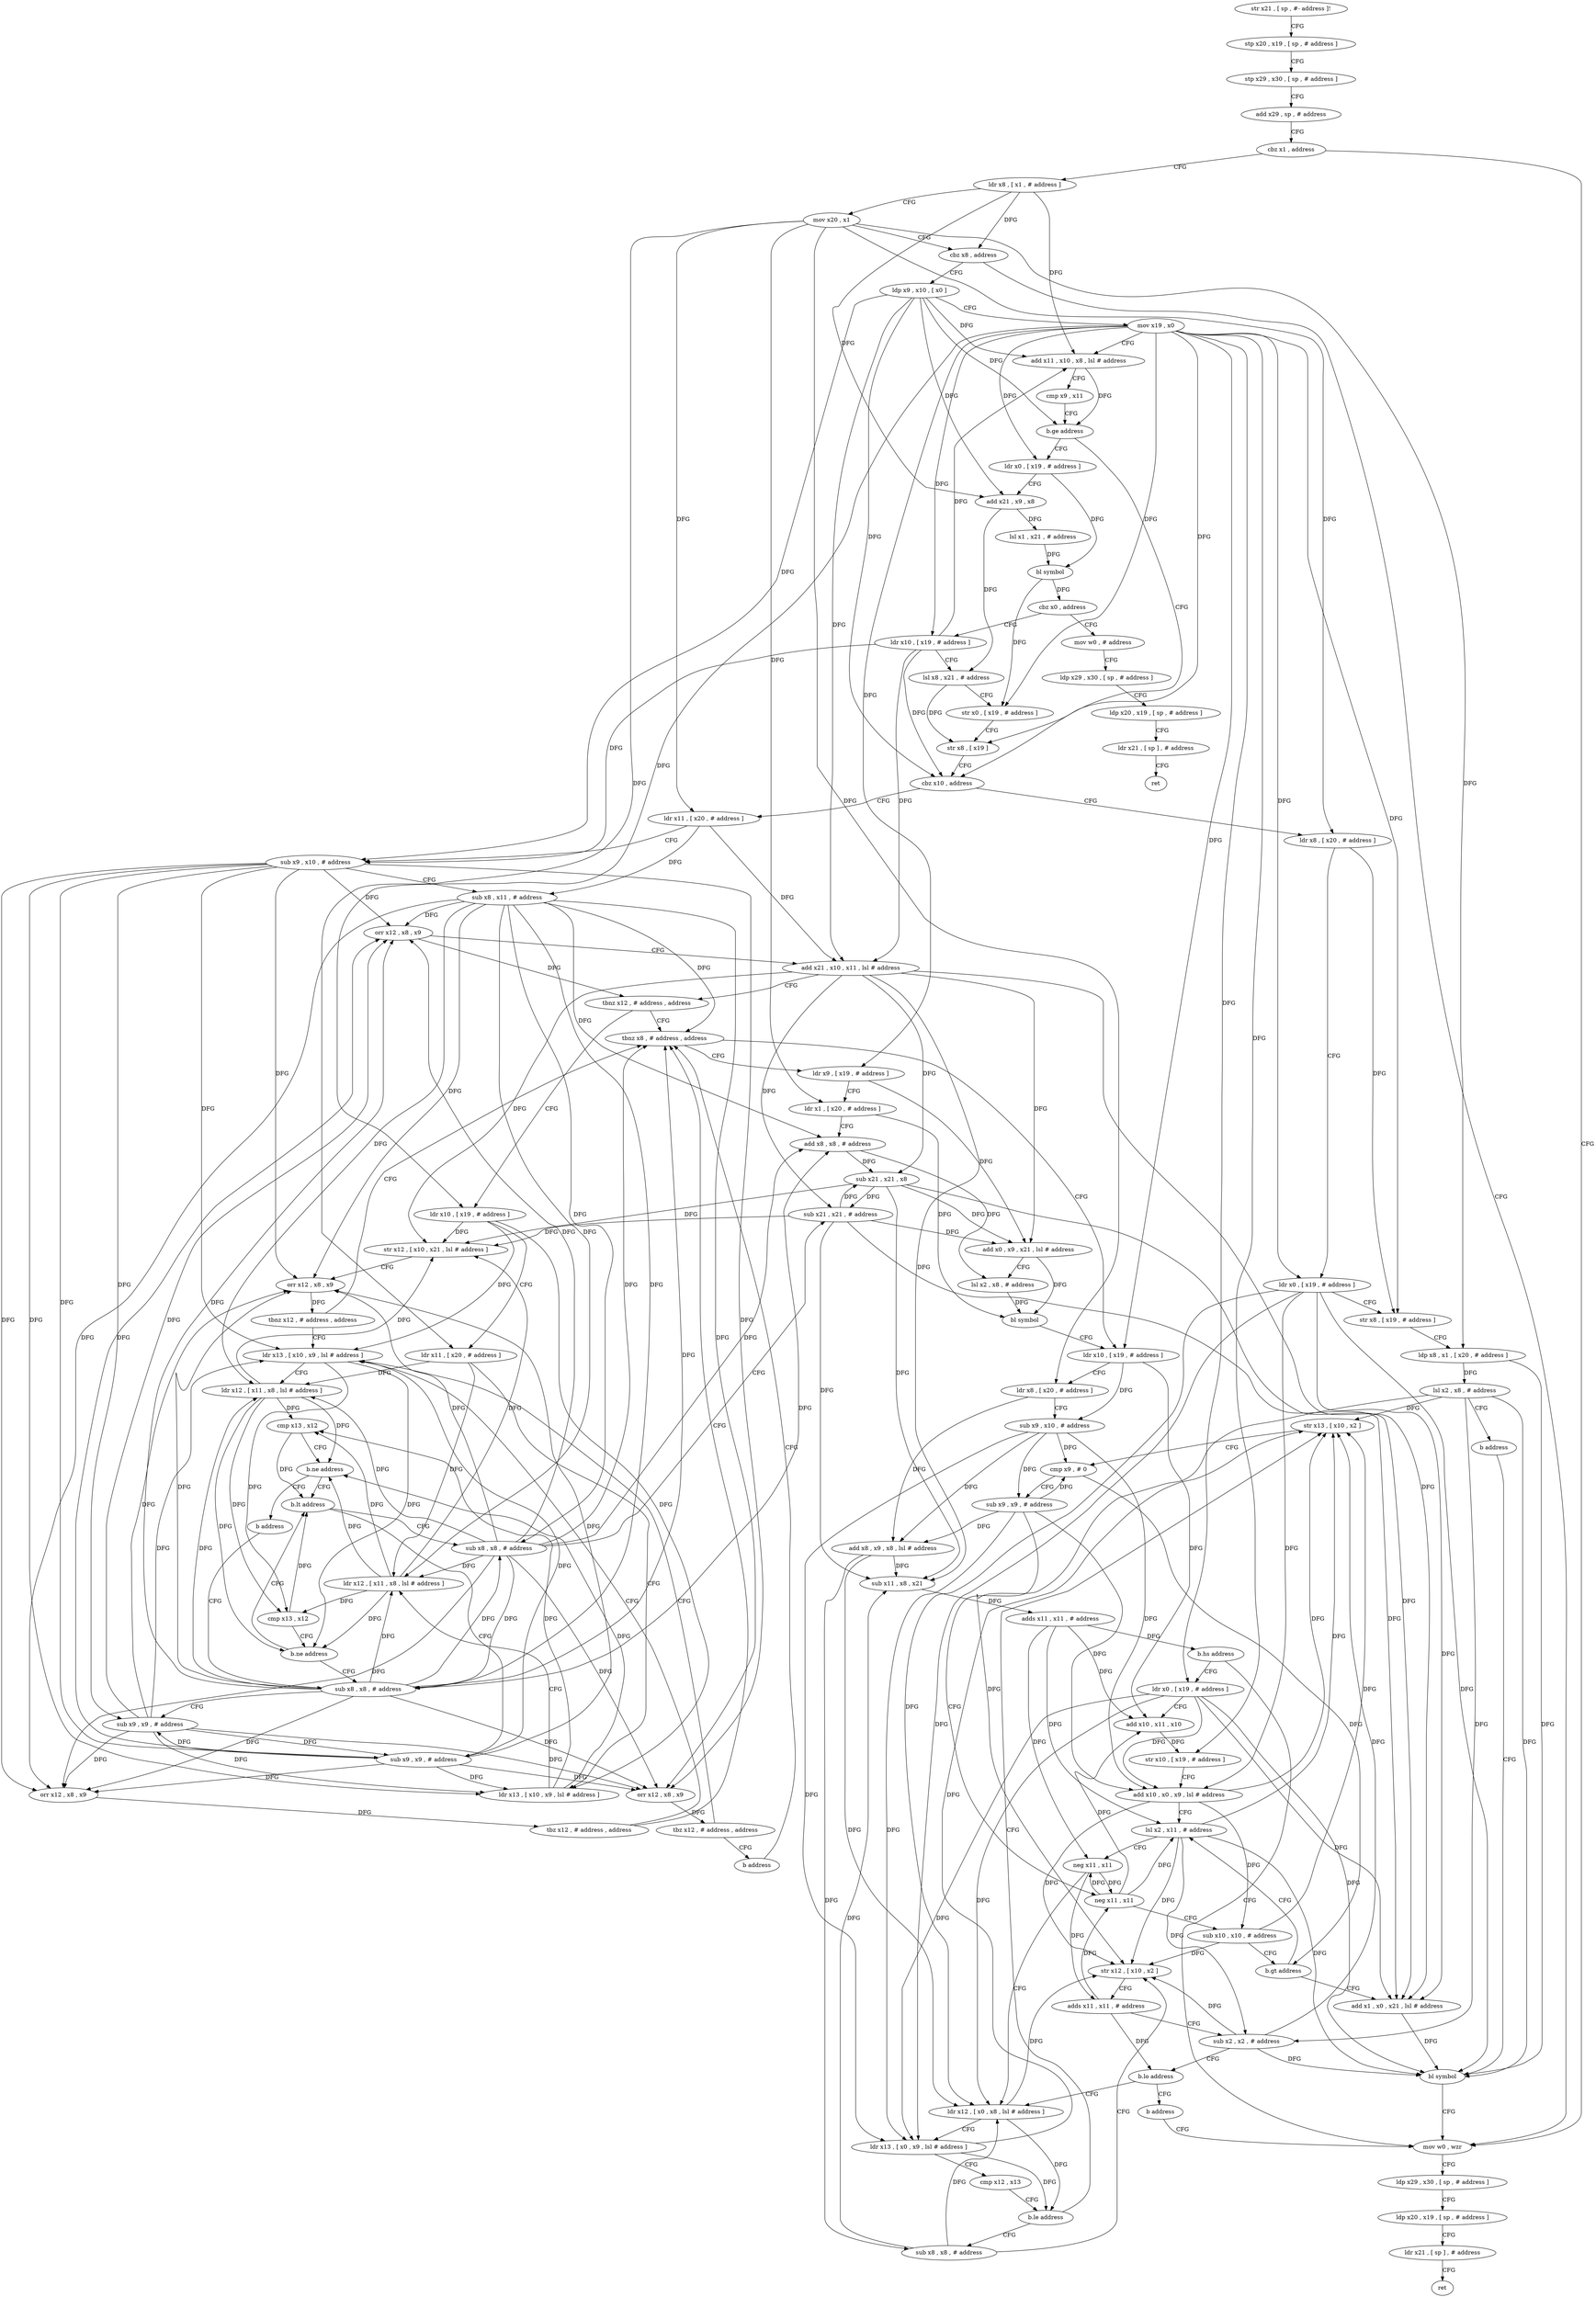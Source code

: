 digraph "func" {
"4258328" [label = "str x21 , [ sp , #- address ]!" ]
"4258332" [label = "stp x20 , x19 , [ sp , # address ]" ]
"4258336" [label = "stp x29 , x30 , [ sp , # address ]" ]
"4258340" [label = "add x29 , sp , # address" ]
"4258344" [label = "cbz x1 , address" ]
"4258700" [label = "mov w0 , wzr" ]
"4258348" [label = "ldr x8 , [ x1 , # address ]" ]
"4258704" [label = "ldp x29 , x30 , [ sp , # address ]" ]
"4258708" [label = "ldp x20 , x19 , [ sp , # address ]" ]
"4258712" [label = "ldr x21 , [ sp ] , # address" ]
"4258716" [label = "ret" ]
"4258352" [label = "mov x20 , x1" ]
"4258356" [label = "cbz x8 , address" ]
"4258360" [label = "ldp x9 , x10 , [ x0 ]" ]
"4258364" [label = "mov x19 , x0" ]
"4258368" [label = "add x11 , x10 , x8 , lsl # address" ]
"4258372" [label = "cmp x9 , x11" ]
"4258376" [label = "b.ge address" ]
"4258416" [label = "cbz x10 , address" ]
"4258380" [label = "ldr x0 , [ x19 , # address ]" ]
"4258720" [label = "ldr x8 , [ x20 , # address ]" ]
"4258420" [label = "ldr x11 , [ x20 , # address ]" ]
"4258384" [label = "add x21 , x9 , x8" ]
"4258388" [label = "lsl x1 , x21 , # address" ]
"4258392" [label = "bl symbol" ]
"4258396" [label = "cbz x0 , address" ]
"4258744" [label = "mov w0 , # address" ]
"4258400" [label = "ldr x10 , [ x19 , # address ]" ]
"4258724" [label = "ldr x0 , [ x19 , # address ]" ]
"4258728" [label = "str x8 , [ x19 , # address ]" ]
"4258732" [label = "ldp x8 , x1 , [ x20 , # address ]" ]
"4258736" [label = "lsl x2 , x8 , # address" ]
"4258740" [label = "b address" ]
"4258696" [label = "bl symbol" ]
"4258424" [label = "sub x9 , x10 , # address" ]
"4258428" [label = "sub x8 , x11 , # address" ]
"4258432" [label = "orr x12 , x8 , x9" ]
"4258436" [label = "add x21 , x10 , x11 , lsl # address" ]
"4258440" [label = "tbnz x12 , # address , address" ]
"4258544" [label = "tbnz x8 , # address , address" ]
"4258444" [label = "ldr x10 , [ x19 , # address ]" ]
"4258748" [label = "ldp x29 , x30 , [ sp , # address ]" ]
"4258752" [label = "ldp x20 , x19 , [ sp , # address ]" ]
"4258756" [label = "ldr x21 , [ sp ] , # address" ]
"4258760" [label = "ret" ]
"4258404" [label = "lsl x8 , x21 , # address" ]
"4258408" [label = "str x0 , [ x19 , # address ]" ]
"4258412" [label = "str x8 , [ x19 ]" ]
"4258576" [label = "ldr x10 , [ x19 , # address ]" ]
"4258548" [label = "ldr x9 , [ x19 , # address ]" ]
"4258448" [label = "ldr x11 , [ x20 , # address ]" ]
"4258452" [label = "ldr x13 , [ x10 , x9 , lsl # address ]" ]
"4258456" [label = "ldr x12 , [ x11 , x8 , lsl # address ]" ]
"4258460" [label = "cmp x13 , x12" ]
"4258464" [label = "b.ne address" ]
"4258528" [label = "b.lt address" ]
"4258468" [label = "b address" ]
"4258580" [label = "ldr x8 , [ x20 , # address ]" ]
"4258584" [label = "sub x9 , x10 , # address" ]
"4258588" [label = "add x8 , x9 , x8 , lsl # address" ]
"4258592" [label = "sub x11 , x8 , x21" ]
"4258596" [label = "adds x11 , x11 , # address" ]
"4258600" [label = "b.hs address" ]
"4258604" [label = "ldr x0 , [ x19 , # address ]" ]
"4258552" [label = "ldr x1 , [ x20 , # address ]" ]
"4258556" [label = "add x8 , x8 , # address" ]
"4258560" [label = "sub x21 , x21 , x8" ]
"4258564" [label = "add x0 , x9 , x21 , lsl # address" ]
"4258568" [label = "lsl x2 , x8 , # address" ]
"4258572" [label = "bl symbol" ]
"4258472" [label = "sub x8 , x8 , # address" ]
"4258532" [label = "sub x9 , x9 , # address" ]
"4258508" [label = "sub x8 , x8 , # address" ]
"4258608" [label = "add x10 , x11 , x10" ]
"4258612" [label = "str x10 , [ x19 , # address ]" ]
"4258616" [label = "add x10 , x0 , x9 , lsl # address" ]
"4258620" [label = "lsl x2 , x11 , # address" ]
"4258476" [label = "sub x21 , x21 , # address" ]
"4258480" [label = "str x12 , [ x10 , x21 , lsl # address ]" ]
"4258484" [label = "orr x12 , x8 , x9" ]
"4258488" [label = "tbnz x12 , # address , address" ]
"4258492" [label = "ldr x13 , [ x10 , x9 , lsl # address ]" ]
"4258536" [label = "orr x12 , x8 , x9" ]
"4258540" [label = "tbz x12 , # address , address" ]
"4258512" [label = "sub x9 , x9 , # address" ]
"4258516" [label = "orr x12 , x8 , x9" ]
"4258520" [label = "tbz x12 , # address , address" ]
"4258524" [label = "b address" ]
"4258668" [label = "str x13 , [ x10 , x2 ]" ]
"4258672" [label = "cmp x9 , # 0" ]
"4258676" [label = "sub x9 , x9 , # address" ]
"4258680" [label = "neg x11 , x11" ]
"4258684" [label = "sub x10 , x10 , # address" ]
"4258688" [label = "b.gt address" ]
"4258692" [label = "add x1 , x0 , x21 , lsl # address" ]
"4258644" [label = "sub x8 , x8 , # address" ]
"4258648" [label = "str x12 , [ x10 , x2 ]" ]
"4258652" [label = "adds x11 , x11 , # address" ]
"4258656" [label = "sub x2 , x2 , # address" ]
"4258660" [label = "b.lo address" ]
"4258628" [label = "ldr x12 , [ x0 , x8 , lsl # address ]" ]
"4258664" [label = "b address" ]
"4258496" [label = "ldr x12 , [ x11 , x8 , lsl # address ]" ]
"4258500" [label = "cmp x13 , x12" ]
"4258504" [label = "b.ne address" ]
"4258624" [label = "neg x11 , x11" ]
"4258632" [label = "ldr x13 , [ x0 , x9 , lsl # address ]" ]
"4258636" [label = "cmp x12 , x13" ]
"4258640" [label = "b.le address" ]
"4258328" -> "4258332" [ label = "CFG" ]
"4258332" -> "4258336" [ label = "CFG" ]
"4258336" -> "4258340" [ label = "CFG" ]
"4258340" -> "4258344" [ label = "CFG" ]
"4258344" -> "4258700" [ label = "CFG" ]
"4258344" -> "4258348" [ label = "CFG" ]
"4258700" -> "4258704" [ label = "CFG" ]
"4258348" -> "4258352" [ label = "CFG" ]
"4258348" -> "4258356" [ label = "DFG" ]
"4258348" -> "4258368" [ label = "DFG" ]
"4258348" -> "4258384" [ label = "DFG" ]
"4258704" -> "4258708" [ label = "CFG" ]
"4258708" -> "4258712" [ label = "CFG" ]
"4258712" -> "4258716" [ label = "CFG" ]
"4258352" -> "4258356" [ label = "CFG" ]
"4258352" -> "4258720" [ label = "DFG" ]
"4258352" -> "4258732" [ label = "DFG" ]
"4258352" -> "4258420" [ label = "DFG" ]
"4258352" -> "4258448" [ label = "DFG" ]
"4258352" -> "4258580" [ label = "DFG" ]
"4258352" -> "4258552" [ label = "DFG" ]
"4258356" -> "4258700" [ label = "CFG" ]
"4258356" -> "4258360" [ label = "CFG" ]
"4258360" -> "4258364" [ label = "CFG" ]
"4258360" -> "4258376" [ label = "DFG" ]
"4258360" -> "4258384" [ label = "DFG" ]
"4258360" -> "4258368" [ label = "DFG" ]
"4258360" -> "4258416" [ label = "DFG" ]
"4258360" -> "4258424" [ label = "DFG" ]
"4258360" -> "4258436" [ label = "DFG" ]
"4258364" -> "4258368" [ label = "CFG" ]
"4258364" -> "4258380" [ label = "DFG" ]
"4258364" -> "4258724" [ label = "DFG" ]
"4258364" -> "4258728" [ label = "DFG" ]
"4258364" -> "4258400" [ label = "DFG" ]
"4258364" -> "4258408" [ label = "DFG" ]
"4258364" -> "4258412" [ label = "DFG" ]
"4258364" -> "4258444" [ label = "DFG" ]
"4258364" -> "4258576" [ label = "DFG" ]
"4258364" -> "4258548" [ label = "DFG" ]
"4258364" -> "4258604" [ label = "DFG" ]
"4258364" -> "4258612" [ label = "DFG" ]
"4258368" -> "4258372" [ label = "CFG" ]
"4258368" -> "4258376" [ label = "DFG" ]
"4258372" -> "4258376" [ label = "CFG" ]
"4258376" -> "4258416" [ label = "CFG" ]
"4258376" -> "4258380" [ label = "CFG" ]
"4258416" -> "4258720" [ label = "CFG" ]
"4258416" -> "4258420" [ label = "CFG" ]
"4258380" -> "4258384" [ label = "CFG" ]
"4258380" -> "4258392" [ label = "DFG" ]
"4258720" -> "4258724" [ label = "CFG" ]
"4258720" -> "4258728" [ label = "DFG" ]
"4258420" -> "4258424" [ label = "CFG" ]
"4258420" -> "4258428" [ label = "DFG" ]
"4258420" -> "4258436" [ label = "DFG" ]
"4258384" -> "4258388" [ label = "DFG" ]
"4258384" -> "4258404" [ label = "DFG" ]
"4258388" -> "4258392" [ label = "DFG" ]
"4258392" -> "4258396" [ label = "DFG" ]
"4258392" -> "4258408" [ label = "DFG" ]
"4258396" -> "4258744" [ label = "CFG" ]
"4258396" -> "4258400" [ label = "CFG" ]
"4258744" -> "4258748" [ label = "CFG" ]
"4258400" -> "4258404" [ label = "CFG" ]
"4258400" -> "4258416" [ label = "DFG" ]
"4258400" -> "4258424" [ label = "DFG" ]
"4258400" -> "4258368" [ label = "DFG" ]
"4258400" -> "4258436" [ label = "DFG" ]
"4258724" -> "4258728" [ label = "CFG" ]
"4258724" -> "4258696" [ label = "DFG" ]
"4258724" -> "4258616" [ label = "DFG" ]
"4258724" -> "4258628" [ label = "DFG" ]
"4258724" -> "4258632" [ label = "DFG" ]
"4258724" -> "4258692" [ label = "DFG" ]
"4258728" -> "4258732" [ label = "CFG" ]
"4258732" -> "4258736" [ label = "DFG" ]
"4258732" -> "4258696" [ label = "DFG" ]
"4258736" -> "4258740" [ label = "CFG" ]
"4258736" -> "4258696" [ label = "DFG" ]
"4258736" -> "4258668" [ label = "DFG" ]
"4258736" -> "4258648" [ label = "DFG" ]
"4258736" -> "4258656" [ label = "DFG" ]
"4258740" -> "4258696" [ label = "CFG" ]
"4258696" -> "4258700" [ label = "CFG" ]
"4258424" -> "4258428" [ label = "CFG" ]
"4258424" -> "4258432" [ label = "DFG" ]
"4258424" -> "4258452" [ label = "DFG" ]
"4258424" -> "4258484" [ label = "DFG" ]
"4258424" -> "4258532" [ label = "DFG" ]
"4258424" -> "4258536" [ label = "DFG" ]
"4258424" -> "4258512" [ label = "DFG" ]
"4258424" -> "4258516" [ label = "DFG" ]
"4258424" -> "4258492" [ label = "DFG" ]
"4258428" -> "4258432" [ label = "DFG" ]
"4258428" -> "4258544" [ label = "DFG" ]
"4258428" -> "4258456" [ label = "DFG" ]
"4258428" -> "4258556" [ label = "DFG" ]
"4258428" -> "4258472" [ label = "DFG" ]
"4258428" -> "4258484" [ label = "DFG" ]
"4258428" -> "4258536" [ label = "DFG" ]
"4258428" -> "4258508" [ label = "DFG" ]
"4258428" -> "4258516" [ label = "DFG" ]
"4258428" -> "4258496" [ label = "DFG" ]
"4258432" -> "4258436" [ label = "CFG" ]
"4258432" -> "4258440" [ label = "DFG" ]
"4258436" -> "4258440" [ label = "CFG" ]
"4258436" -> "4258592" [ label = "DFG" ]
"4258436" -> "4258560" [ label = "DFG" ]
"4258436" -> "4258564" [ label = "DFG" ]
"4258436" -> "4258476" [ label = "DFG" ]
"4258436" -> "4258480" [ label = "DFG" ]
"4258436" -> "4258692" [ label = "DFG" ]
"4258440" -> "4258544" [ label = "CFG" ]
"4258440" -> "4258444" [ label = "CFG" ]
"4258544" -> "4258576" [ label = "CFG" ]
"4258544" -> "4258548" [ label = "CFG" ]
"4258444" -> "4258448" [ label = "CFG" ]
"4258444" -> "4258452" [ label = "DFG" ]
"4258444" -> "4258480" [ label = "DFG" ]
"4258444" -> "4258492" [ label = "DFG" ]
"4258748" -> "4258752" [ label = "CFG" ]
"4258752" -> "4258756" [ label = "CFG" ]
"4258756" -> "4258760" [ label = "CFG" ]
"4258404" -> "4258408" [ label = "CFG" ]
"4258404" -> "4258412" [ label = "DFG" ]
"4258408" -> "4258412" [ label = "CFG" ]
"4258412" -> "4258416" [ label = "CFG" ]
"4258576" -> "4258580" [ label = "CFG" ]
"4258576" -> "4258584" [ label = "DFG" ]
"4258576" -> "4258608" [ label = "DFG" ]
"4258548" -> "4258552" [ label = "CFG" ]
"4258548" -> "4258564" [ label = "DFG" ]
"4258448" -> "4258452" [ label = "CFG" ]
"4258448" -> "4258456" [ label = "DFG" ]
"4258448" -> "4258496" [ label = "DFG" ]
"4258452" -> "4258456" [ label = "CFG" ]
"4258452" -> "4258460" [ label = "DFG" ]
"4258452" -> "4258464" [ label = "DFG" ]
"4258456" -> "4258460" [ label = "DFG" ]
"4258456" -> "4258464" [ label = "DFG" ]
"4258456" -> "4258480" [ label = "DFG" ]
"4258456" -> "4258500" [ label = "DFG" ]
"4258456" -> "4258504" [ label = "DFG" ]
"4258460" -> "4258464" [ label = "CFG" ]
"4258460" -> "4258528" [ label = "DFG" ]
"4258464" -> "4258528" [ label = "CFG" ]
"4258464" -> "4258468" [ label = "CFG" ]
"4258528" -> "4258472" [ label = "CFG" ]
"4258528" -> "4258532" [ label = "CFG" ]
"4258468" -> "4258508" [ label = "CFG" ]
"4258580" -> "4258584" [ label = "CFG" ]
"4258580" -> "4258588" [ label = "DFG" ]
"4258584" -> "4258588" [ label = "DFG" ]
"4258584" -> "4258616" [ label = "DFG" ]
"4258584" -> "4258632" [ label = "DFG" ]
"4258584" -> "4258672" [ label = "DFG" ]
"4258584" -> "4258676" [ label = "DFG" ]
"4258588" -> "4258592" [ label = "DFG" ]
"4258588" -> "4258628" [ label = "DFG" ]
"4258588" -> "4258644" [ label = "DFG" ]
"4258592" -> "4258596" [ label = "DFG" ]
"4258596" -> "4258600" [ label = "DFG" ]
"4258596" -> "4258608" [ label = "DFG" ]
"4258596" -> "4258620" [ label = "DFG" ]
"4258596" -> "4258624" [ label = "DFG" ]
"4258600" -> "4258700" [ label = "CFG" ]
"4258600" -> "4258604" [ label = "CFG" ]
"4258604" -> "4258608" [ label = "CFG" ]
"4258604" -> "4258696" [ label = "DFG" ]
"4258604" -> "4258616" [ label = "DFG" ]
"4258604" -> "4258628" [ label = "DFG" ]
"4258604" -> "4258632" [ label = "DFG" ]
"4258604" -> "4258692" [ label = "DFG" ]
"4258552" -> "4258556" [ label = "CFG" ]
"4258552" -> "4258572" [ label = "DFG" ]
"4258556" -> "4258560" [ label = "DFG" ]
"4258556" -> "4258568" [ label = "DFG" ]
"4258560" -> "4258564" [ label = "DFG" ]
"4258560" -> "4258592" [ label = "DFG" ]
"4258560" -> "4258476" [ label = "DFG" ]
"4258560" -> "4258480" [ label = "DFG" ]
"4258560" -> "4258692" [ label = "DFG" ]
"4258564" -> "4258568" [ label = "CFG" ]
"4258564" -> "4258572" [ label = "DFG" ]
"4258568" -> "4258572" [ label = "DFG" ]
"4258572" -> "4258576" [ label = "CFG" ]
"4258472" -> "4258476" [ label = "CFG" ]
"4258472" -> "4258544" [ label = "DFG" ]
"4258472" -> "4258456" [ label = "DFG" ]
"4258472" -> "4258556" [ label = "DFG" ]
"4258472" -> "4258432" [ label = "DFG" ]
"4258472" -> "4258484" [ label = "DFG" ]
"4258472" -> "4258536" [ label = "DFG" ]
"4258472" -> "4258508" [ label = "DFG" ]
"4258472" -> "4258516" [ label = "DFG" ]
"4258472" -> "4258496" [ label = "DFG" ]
"4258532" -> "4258536" [ label = "DFG" ]
"4258532" -> "4258432" [ label = "DFG" ]
"4258532" -> "4258452" [ label = "DFG" ]
"4258532" -> "4258484" [ label = "DFG" ]
"4258532" -> "4258512" [ label = "DFG" ]
"4258532" -> "4258516" [ label = "DFG" ]
"4258532" -> "4258492" [ label = "DFG" ]
"4258508" -> "4258512" [ label = "CFG" ]
"4258508" -> "4258544" [ label = "DFG" ]
"4258508" -> "4258456" [ label = "DFG" ]
"4258508" -> "4258556" [ label = "DFG" ]
"4258508" -> "4258472" [ label = "DFG" ]
"4258508" -> "4258432" [ label = "DFG" ]
"4258508" -> "4258484" [ label = "DFG" ]
"4258508" -> "4258536" [ label = "DFG" ]
"4258508" -> "4258516" [ label = "DFG" ]
"4258508" -> "4258496" [ label = "DFG" ]
"4258608" -> "4258612" [ label = "DFG" ]
"4258612" -> "4258616" [ label = "CFG" ]
"4258616" -> "4258620" [ label = "CFG" ]
"4258616" -> "4258668" [ label = "DFG" ]
"4258616" -> "4258684" [ label = "DFG" ]
"4258616" -> "4258648" [ label = "DFG" ]
"4258620" -> "4258624" [ label = "CFG" ]
"4258620" -> "4258696" [ label = "DFG" ]
"4258620" -> "4258668" [ label = "DFG" ]
"4258620" -> "4258648" [ label = "DFG" ]
"4258620" -> "4258656" [ label = "DFG" ]
"4258476" -> "4258480" [ label = "DFG" ]
"4258476" -> "4258592" [ label = "DFG" ]
"4258476" -> "4258564" [ label = "DFG" ]
"4258476" -> "4258560" [ label = "DFG" ]
"4258476" -> "4258692" [ label = "DFG" ]
"4258480" -> "4258484" [ label = "CFG" ]
"4258484" -> "4258488" [ label = "DFG" ]
"4258488" -> "4258544" [ label = "CFG" ]
"4258488" -> "4258492" [ label = "CFG" ]
"4258492" -> "4258496" [ label = "CFG" ]
"4258492" -> "4258500" [ label = "DFG" ]
"4258492" -> "4258504" [ label = "DFG" ]
"4258536" -> "4258540" [ label = "DFG" ]
"4258540" -> "4258492" [ label = "CFG" ]
"4258540" -> "4258544" [ label = "CFG" ]
"4258512" -> "4258516" [ label = "DFG" ]
"4258512" -> "4258432" [ label = "DFG" ]
"4258512" -> "4258452" [ label = "DFG" ]
"4258512" -> "4258484" [ label = "DFG" ]
"4258512" -> "4258532" [ label = "DFG" ]
"4258512" -> "4258536" [ label = "DFG" ]
"4258512" -> "4258492" [ label = "DFG" ]
"4258516" -> "4258520" [ label = "DFG" ]
"4258520" -> "4258492" [ label = "CFG" ]
"4258520" -> "4258524" [ label = "CFG" ]
"4258524" -> "4258544" [ label = "CFG" ]
"4258668" -> "4258672" [ label = "CFG" ]
"4258672" -> "4258676" [ label = "CFG" ]
"4258672" -> "4258688" [ label = "DFG" ]
"4258676" -> "4258680" [ label = "CFG" ]
"4258676" -> "4258616" [ label = "DFG" ]
"4258676" -> "4258632" [ label = "DFG" ]
"4258676" -> "4258672" [ label = "DFG" ]
"4258676" -> "4258588" [ label = "DFG" ]
"4258680" -> "4258684" [ label = "CFG" ]
"4258680" -> "4258620" [ label = "DFG" ]
"4258680" -> "4258624" [ label = "DFG" ]
"4258680" -> "4258608" [ label = "DFG" ]
"4258684" -> "4258688" [ label = "CFG" ]
"4258684" -> "4258668" [ label = "DFG" ]
"4258684" -> "4258648" [ label = "DFG" ]
"4258688" -> "4258620" [ label = "CFG" ]
"4258688" -> "4258692" [ label = "CFG" ]
"4258692" -> "4258696" [ label = "DFG" ]
"4258644" -> "4258648" [ label = "CFG" ]
"4258644" -> "4258628" [ label = "DFG" ]
"4258644" -> "4258592" [ label = "DFG" ]
"4258648" -> "4258652" [ label = "CFG" ]
"4258652" -> "4258656" [ label = "CFG" ]
"4258652" -> "4258680" [ label = "DFG" ]
"4258652" -> "4258660" [ label = "DFG" ]
"4258656" -> "4258660" [ label = "CFG" ]
"4258656" -> "4258696" [ label = "DFG" ]
"4258656" -> "4258668" [ label = "DFG" ]
"4258656" -> "4258648" [ label = "DFG" ]
"4258660" -> "4258628" [ label = "CFG" ]
"4258660" -> "4258664" [ label = "CFG" ]
"4258628" -> "4258632" [ label = "CFG" ]
"4258628" -> "4258640" [ label = "DFG" ]
"4258628" -> "4258648" [ label = "DFG" ]
"4258664" -> "4258700" [ label = "CFG" ]
"4258496" -> "4258500" [ label = "DFG" ]
"4258496" -> "4258460" [ label = "DFG" ]
"4258496" -> "4258464" [ label = "DFG" ]
"4258496" -> "4258480" [ label = "DFG" ]
"4258496" -> "4258504" [ label = "DFG" ]
"4258500" -> "4258504" [ label = "CFG" ]
"4258500" -> "4258528" [ label = "DFG" ]
"4258504" -> "4258528" [ label = "CFG" ]
"4258504" -> "4258508" [ label = "CFG" ]
"4258624" -> "4258628" [ label = "CFG" ]
"4258624" -> "4258680" [ label = "DFG" ]
"4258624" -> "4258652" [ label = "DFG" ]
"4258632" -> "4258636" [ label = "CFG" ]
"4258632" -> "4258640" [ label = "DFG" ]
"4258632" -> "4258668" [ label = "DFG" ]
"4258636" -> "4258640" [ label = "CFG" ]
"4258640" -> "4258668" [ label = "CFG" ]
"4258640" -> "4258644" [ label = "CFG" ]
}
